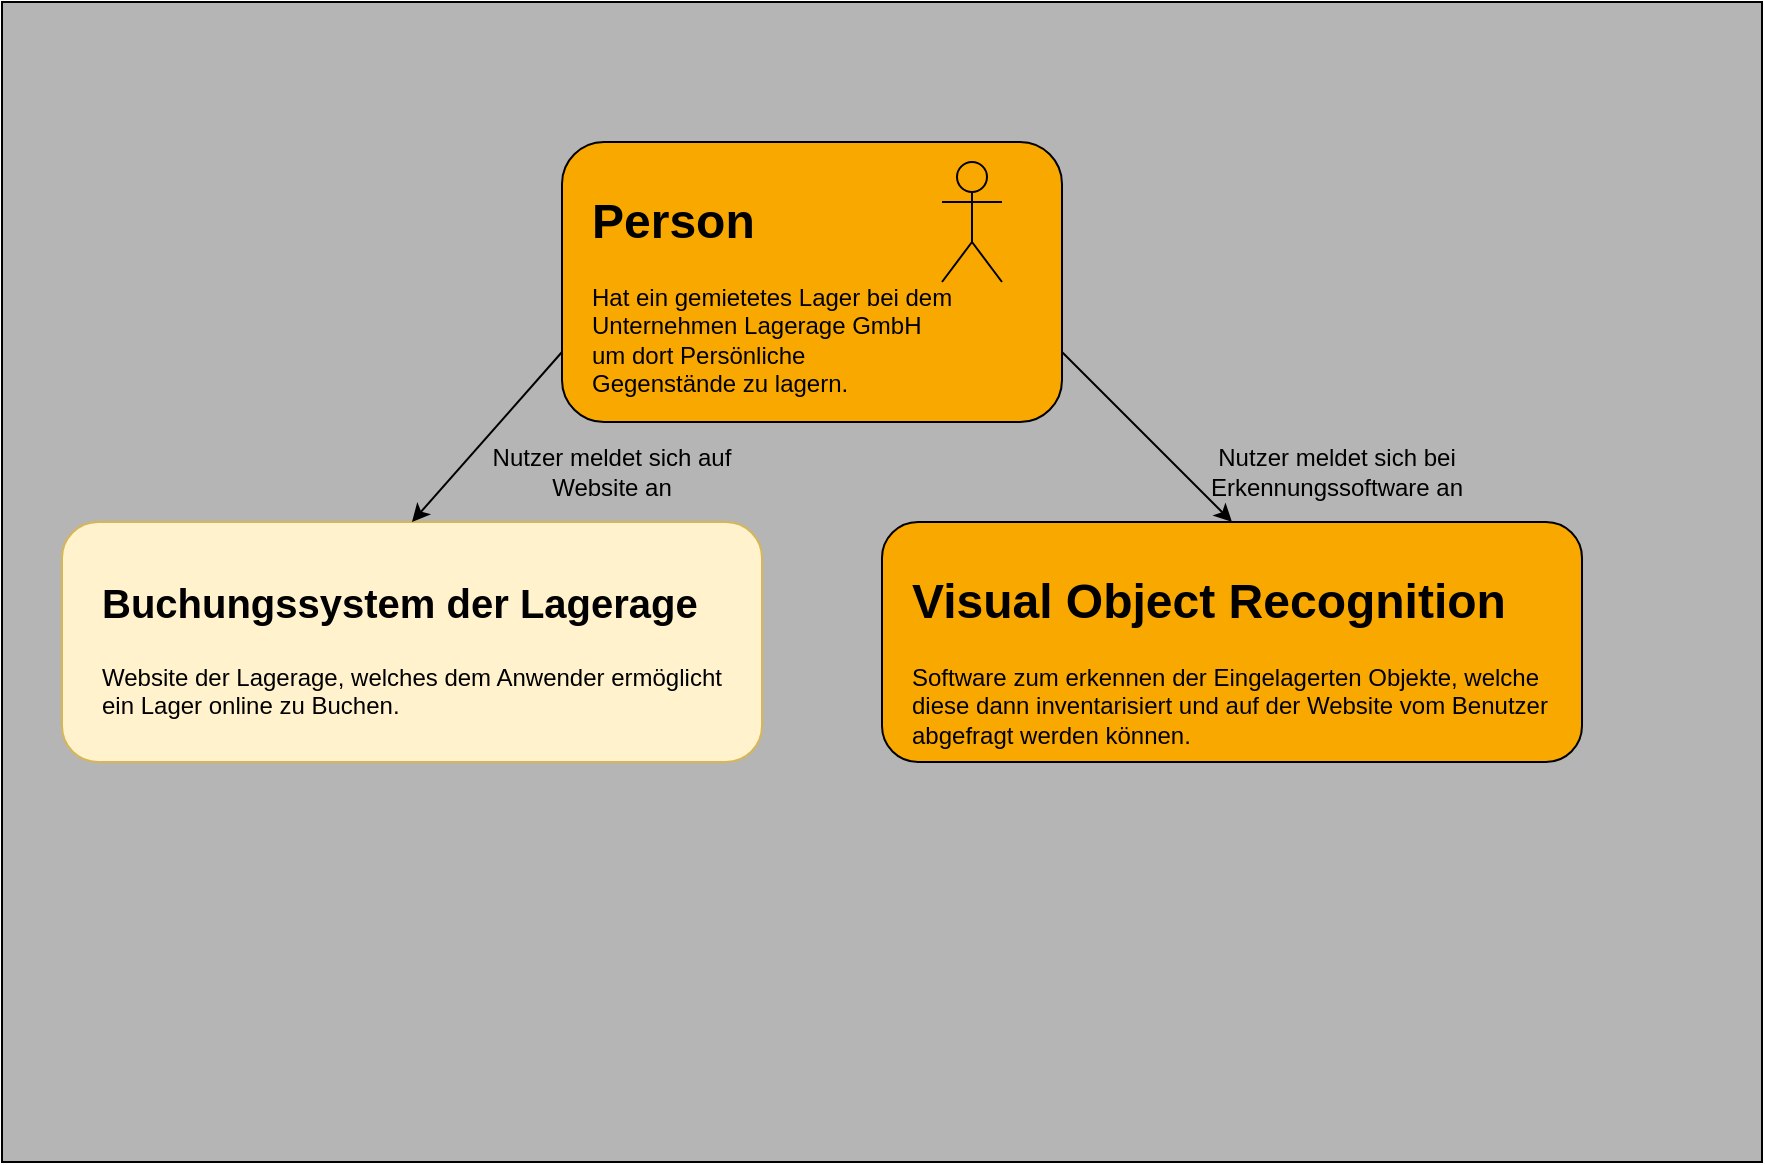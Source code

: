 <mxfile version="26.0.10">
  <diagram id="Gyp8LMhs1wYG19DHn65K" name="Seite-1">
    <mxGraphModel dx="1877" dy="569" grid="1" gridSize="10" guides="1" tooltips="1" connect="1" arrows="1" fold="1" page="1" pageScale="1" pageWidth="827" pageHeight="1169" math="0" shadow="0">
      <root>
        <mxCell id="0" />
        <mxCell id="1" parent="0" />
        <mxCell id="aq3gI_2E2L21ljMqtWCf-1" value="" style="rounded=0;whiteSpace=wrap;html=1;fillColor=#B5B5B5;" parent="1" vertex="1">
          <mxGeometry x="-10" y="20" width="880" height="580" as="geometry" />
        </mxCell>
        <mxCell id="ZRPVYn8o6elYzsT0ZDa3-11" value="" style="rounded=1;whiteSpace=wrap;html=1;fillColor=#F9A800;" parent="1" vertex="1">
          <mxGeometry x="270" y="90" width="250" height="140" as="geometry" />
        </mxCell>
        <mxCell id="ZRPVYn8o6elYzsT0ZDa3-3" value="" style="shape=umlActor;verticalLabelPosition=bottom;verticalAlign=top;html=1;outlineConnect=0;fillColor=#F9A800;" parent="1" vertex="1">
          <mxGeometry x="460" y="100" width="30" height="60" as="geometry" />
        </mxCell>
        <mxCell id="ZRPVYn8o6elYzsT0ZDa3-10" value="&lt;h1&gt;Person&lt;/h1&gt;&lt;p&gt;Hat ein gemietetes Lager bei dem Unternehmen Lagerage GmbH um dort Persönliche Gegenstände zu lagern.&lt;/p&gt;" style="text;html=1;strokeColor=none;fillColor=none;spacing=5;spacingTop=-20;whiteSpace=wrap;overflow=hidden;rounded=0;" parent="1" vertex="1">
          <mxGeometry x="280" y="110" width="190" height="120" as="geometry" />
        </mxCell>
        <mxCell id="ZRPVYn8o6elYzsT0ZDa3-14" value="" style="rounded=1;whiteSpace=wrap;html=1;fillColor=#fff2cc;strokeColor=#d6b656;" parent="1" vertex="1">
          <mxGeometry x="20" y="280" width="350" height="120" as="geometry" />
        </mxCell>
        <mxCell id="ZRPVYn8o6elYzsT0ZDa3-15" value="&lt;h1&gt;&lt;font style=&quot;font-size: 20px;&quot;&gt;Buchungssystem der Lagerage&lt;/font&gt;&lt;/h1&gt;&lt;div&gt;Website der Lagerage, welches dem Anwender ermöglicht ein Lager online zu Buchen.&lt;/div&gt;" style="text;html=1;strokeColor=none;fillColor=none;spacing=5;spacingTop=-20;whiteSpace=wrap;overflow=hidden;rounded=0;" parent="1" vertex="1">
          <mxGeometry x="35" y="300" width="320" height="90" as="geometry" />
        </mxCell>
        <mxCell id="ZRPVYn8o6elYzsT0ZDa3-16" value="" style="rounded=1;whiteSpace=wrap;html=1;fontSize=20;fillColor=#F9A800;" parent="1" vertex="1">
          <mxGeometry x="430" y="280" width="350" height="120" as="geometry" />
        </mxCell>
        <mxCell id="ZRPVYn8o6elYzsT0ZDa3-18" value="&lt;h1 style=&quot;font-size: 24px;&quot;&gt;Visual Object Recognition&lt;/h1&gt;&lt;div style=&quot;font-size: 12px;&quot;&gt;Software zum erkennen der Eingelagerten Objekte, welche diese dann inventarisiert und auf der Website vom Benutzer abgefragt werden können.&lt;/div&gt;&lt;p&gt;&lt;br&gt;&lt;/p&gt;" style="text;html=1;strokeColor=none;fillColor=none;spacing=5;spacingTop=-20;whiteSpace=wrap;overflow=hidden;rounded=0;fontSize=20;" parent="1" vertex="1">
          <mxGeometry x="440" y="300" width="350" height="100" as="geometry" />
        </mxCell>
        <mxCell id="ZRPVYn8o6elYzsT0ZDa3-19" value="" style="endArrow=classic;html=1;rounded=0;fontSize=12;exitX=0;exitY=0.75;exitDx=0;exitDy=0;entryX=0.5;entryY=0;entryDx=0;entryDy=0;" parent="1" source="ZRPVYn8o6elYzsT0ZDa3-11" target="ZRPVYn8o6elYzsT0ZDa3-14" edge="1">
          <mxGeometry width="50" height="50" relative="1" as="geometry">
            <mxPoint x="390" y="290" as="sourcePoint" />
            <mxPoint x="440" y="240" as="targetPoint" />
          </mxGeometry>
        </mxCell>
        <mxCell id="ZRPVYn8o6elYzsT0ZDa3-20" value="" style="endArrow=classic;html=1;rounded=0;fontSize=12;exitX=1;exitY=0.75;exitDx=0;exitDy=0;entryX=0.5;entryY=0;entryDx=0;entryDy=0;" parent="1" source="ZRPVYn8o6elYzsT0ZDa3-11" target="ZRPVYn8o6elYzsT0ZDa3-16" edge="1">
          <mxGeometry width="50" height="50" relative="1" as="geometry">
            <mxPoint x="390" y="290" as="sourcePoint" />
            <mxPoint x="440" y="240" as="targetPoint" />
          </mxGeometry>
        </mxCell>
        <mxCell id="ZRPVYn8o6elYzsT0ZDa3-21" value="Nutzer meldet sich auf Website an" style="text;html=1;strokeColor=none;fillColor=none;align=center;verticalAlign=middle;whiteSpace=wrap;rounded=0;fontSize=12;" parent="1" vertex="1">
          <mxGeometry x="220" y="240" width="150" height="30" as="geometry" />
        </mxCell>
        <mxCell id="ZRPVYn8o6elYzsT0ZDa3-22" value="Nutzer meldet sich bei Erkennungssoftware an" style="text;html=1;strokeColor=none;fillColor=none;align=center;verticalAlign=middle;whiteSpace=wrap;rounded=0;fontSize=12;" parent="1" vertex="1">
          <mxGeometry x="585" y="240" width="145" height="30" as="geometry" />
        </mxCell>
      </root>
    </mxGraphModel>
  </diagram>
</mxfile>
